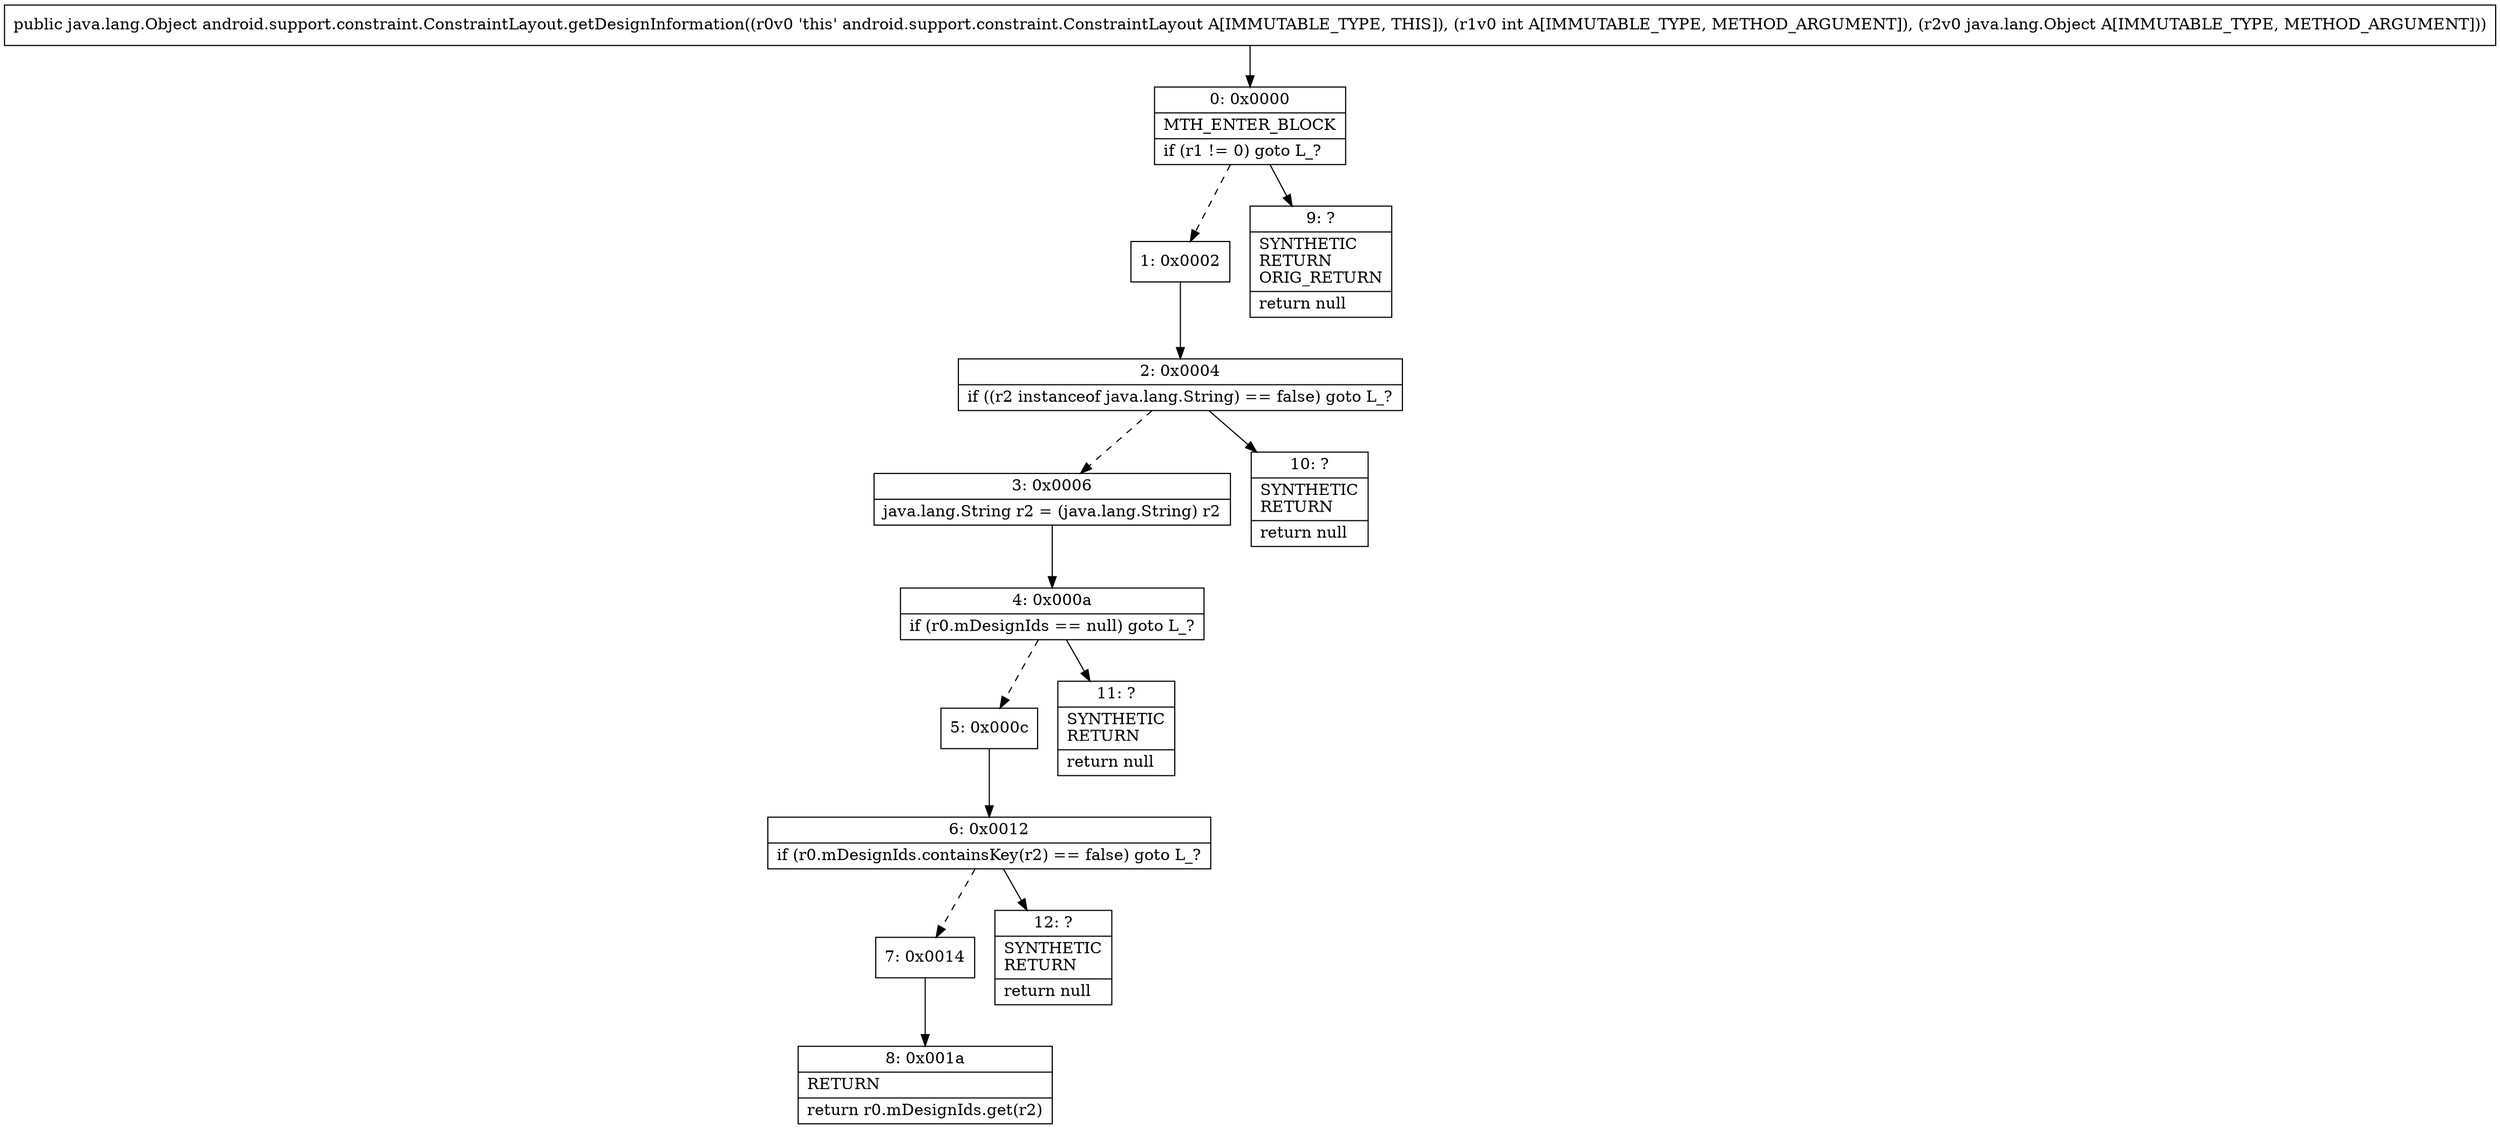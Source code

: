 digraph "CFG forandroid.support.constraint.ConstraintLayout.getDesignInformation(ILjava\/lang\/Object;)Ljava\/lang\/Object;" {
Node_0 [shape=record,label="{0\:\ 0x0000|MTH_ENTER_BLOCK\l|if (r1 != 0) goto L_?\l}"];
Node_1 [shape=record,label="{1\:\ 0x0002}"];
Node_2 [shape=record,label="{2\:\ 0x0004|if ((r2 instanceof java.lang.String) == false) goto L_?\l}"];
Node_3 [shape=record,label="{3\:\ 0x0006|java.lang.String r2 = (java.lang.String) r2\l}"];
Node_4 [shape=record,label="{4\:\ 0x000a|if (r0.mDesignIds == null) goto L_?\l}"];
Node_5 [shape=record,label="{5\:\ 0x000c}"];
Node_6 [shape=record,label="{6\:\ 0x0012|if (r0.mDesignIds.containsKey(r2) == false) goto L_?\l}"];
Node_7 [shape=record,label="{7\:\ 0x0014}"];
Node_8 [shape=record,label="{8\:\ 0x001a|RETURN\l|return r0.mDesignIds.get(r2)\l}"];
Node_9 [shape=record,label="{9\:\ ?|SYNTHETIC\lRETURN\lORIG_RETURN\l|return null\l}"];
Node_10 [shape=record,label="{10\:\ ?|SYNTHETIC\lRETURN\l|return null\l}"];
Node_11 [shape=record,label="{11\:\ ?|SYNTHETIC\lRETURN\l|return null\l}"];
Node_12 [shape=record,label="{12\:\ ?|SYNTHETIC\lRETURN\l|return null\l}"];
MethodNode[shape=record,label="{public java.lang.Object android.support.constraint.ConstraintLayout.getDesignInformation((r0v0 'this' android.support.constraint.ConstraintLayout A[IMMUTABLE_TYPE, THIS]), (r1v0 int A[IMMUTABLE_TYPE, METHOD_ARGUMENT]), (r2v0 java.lang.Object A[IMMUTABLE_TYPE, METHOD_ARGUMENT])) }"];
MethodNode -> Node_0;
Node_0 -> Node_1[style=dashed];
Node_0 -> Node_9;
Node_1 -> Node_2;
Node_2 -> Node_3[style=dashed];
Node_2 -> Node_10;
Node_3 -> Node_4;
Node_4 -> Node_5[style=dashed];
Node_4 -> Node_11;
Node_5 -> Node_6;
Node_6 -> Node_7[style=dashed];
Node_6 -> Node_12;
Node_7 -> Node_8;
}

